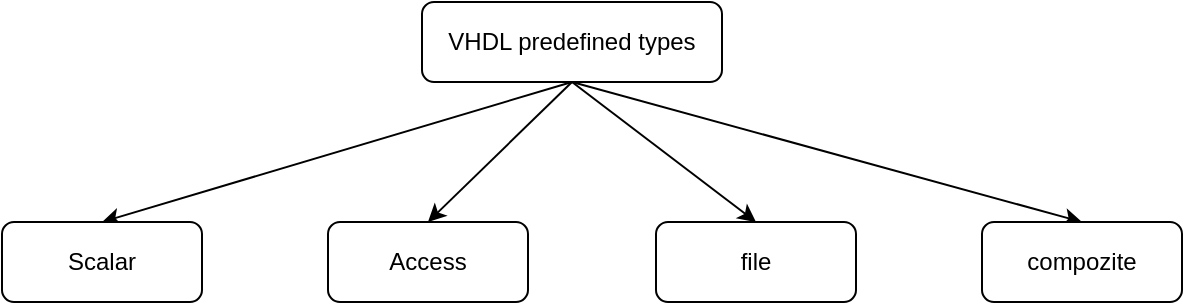 <mxfile version="12.4.9" type="github">
  <diagram id="C5RBs43oDa-KdzZeNtuy" name="Page-1">
    <mxGraphModel dx="976" dy="620" grid="1" gridSize="10" guides="1" tooltips="1" connect="1" arrows="1" fold="1" page="1" pageScale="1" pageWidth="827" pageHeight="1169" math="0" shadow="0">
      <root>
        <mxCell id="WIyWlLk6GJQsqaUBKTNV-0"/>
        <mxCell id="WIyWlLk6GJQsqaUBKTNV-1" parent="WIyWlLk6GJQsqaUBKTNV-0"/>
        <mxCell id="z6uYV2AH5JMJ_RqKu9PL-5" style="edgeStyle=none;rounded=0;orthogonalLoop=1;jettySize=auto;html=1;exitX=0.5;exitY=1;exitDx=0;exitDy=0;entryX=0.5;entryY=0;entryDx=0;entryDy=0;" edge="1" parent="WIyWlLk6GJQsqaUBKTNV-1" source="WIyWlLk6GJQsqaUBKTNV-3" target="z6uYV2AH5JMJ_RqKu9PL-1">
          <mxGeometry relative="1" as="geometry"/>
        </mxCell>
        <mxCell id="z6uYV2AH5JMJ_RqKu9PL-6" style="edgeStyle=none;rounded=0;orthogonalLoop=1;jettySize=auto;html=1;exitX=0.5;exitY=1;exitDx=0;exitDy=0;entryX=0.5;entryY=0;entryDx=0;entryDy=0;" edge="1" parent="WIyWlLk6GJQsqaUBKTNV-1" source="WIyWlLk6GJQsqaUBKTNV-3" target="z6uYV2AH5JMJ_RqKu9PL-2">
          <mxGeometry relative="1" as="geometry"/>
        </mxCell>
        <mxCell id="z6uYV2AH5JMJ_RqKu9PL-7" style="edgeStyle=none;rounded=0;orthogonalLoop=1;jettySize=auto;html=1;exitX=0.5;exitY=1;exitDx=0;exitDy=0;entryX=0.5;entryY=0;entryDx=0;entryDy=0;" edge="1" parent="WIyWlLk6GJQsqaUBKTNV-1" source="WIyWlLk6GJQsqaUBKTNV-3" target="z6uYV2AH5JMJ_RqKu9PL-3">
          <mxGeometry relative="1" as="geometry"/>
        </mxCell>
        <mxCell id="z6uYV2AH5JMJ_RqKu9PL-8" style="edgeStyle=none;rounded=0;orthogonalLoop=1;jettySize=auto;html=1;exitX=0.5;exitY=1;exitDx=0;exitDy=0;entryX=0.5;entryY=0;entryDx=0;entryDy=0;" edge="1" parent="WIyWlLk6GJQsqaUBKTNV-1" source="WIyWlLk6GJQsqaUBKTNV-3" target="z6uYV2AH5JMJ_RqKu9PL-4">
          <mxGeometry relative="1" as="geometry"/>
        </mxCell>
        <mxCell id="WIyWlLk6GJQsqaUBKTNV-3" value="VHDL predefined types" style="rounded=1;whiteSpace=wrap;html=1;fontSize=12;glass=0;strokeWidth=1;shadow=0;" parent="WIyWlLk6GJQsqaUBKTNV-1" vertex="1">
          <mxGeometry x="290" y="60" width="150" height="40" as="geometry"/>
        </mxCell>
        <mxCell id="z6uYV2AH5JMJ_RqKu9PL-1" value="Scalar" style="rounded=1;whiteSpace=wrap;html=1;fontSize=12;glass=0;strokeWidth=1;shadow=0;" vertex="1" parent="WIyWlLk6GJQsqaUBKTNV-1">
          <mxGeometry x="80" y="170" width="100" height="40" as="geometry"/>
        </mxCell>
        <mxCell id="z6uYV2AH5JMJ_RqKu9PL-2" value="Access" style="rounded=1;whiteSpace=wrap;html=1;fontSize=12;glass=0;strokeWidth=1;shadow=0;" vertex="1" parent="WIyWlLk6GJQsqaUBKTNV-1">
          <mxGeometry x="243" y="170" width="100" height="40" as="geometry"/>
        </mxCell>
        <mxCell id="z6uYV2AH5JMJ_RqKu9PL-3" value="file" style="rounded=1;whiteSpace=wrap;html=1;fontSize=12;glass=0;strokeWidth=1;shadow=0;" vertex="1" parent="WIyWlLk6GJQsqaUBKTNV-1">
          <mxGeometry x="407" y="170" width="100" height="40" as="geometry"/>
        </mxCell>
        <mxCell id="z6uYV2AH5JMJ_RqKu9PL-4" value="compozite" style="rounded=1;whiteSpace=wrap;html=1;fontSize=12;glass=0;strokeWidth=1;shadow=0;" vertex="1" parent="WIyWlLk6GJQsqaUBKTNV-1">
          <mxGeometry x="570" y="170" width="100" height="40" as="geometry"/>
        </mxCell>
      </root>
    </mxGraphModel>
  </diagram>
</mxfile>
